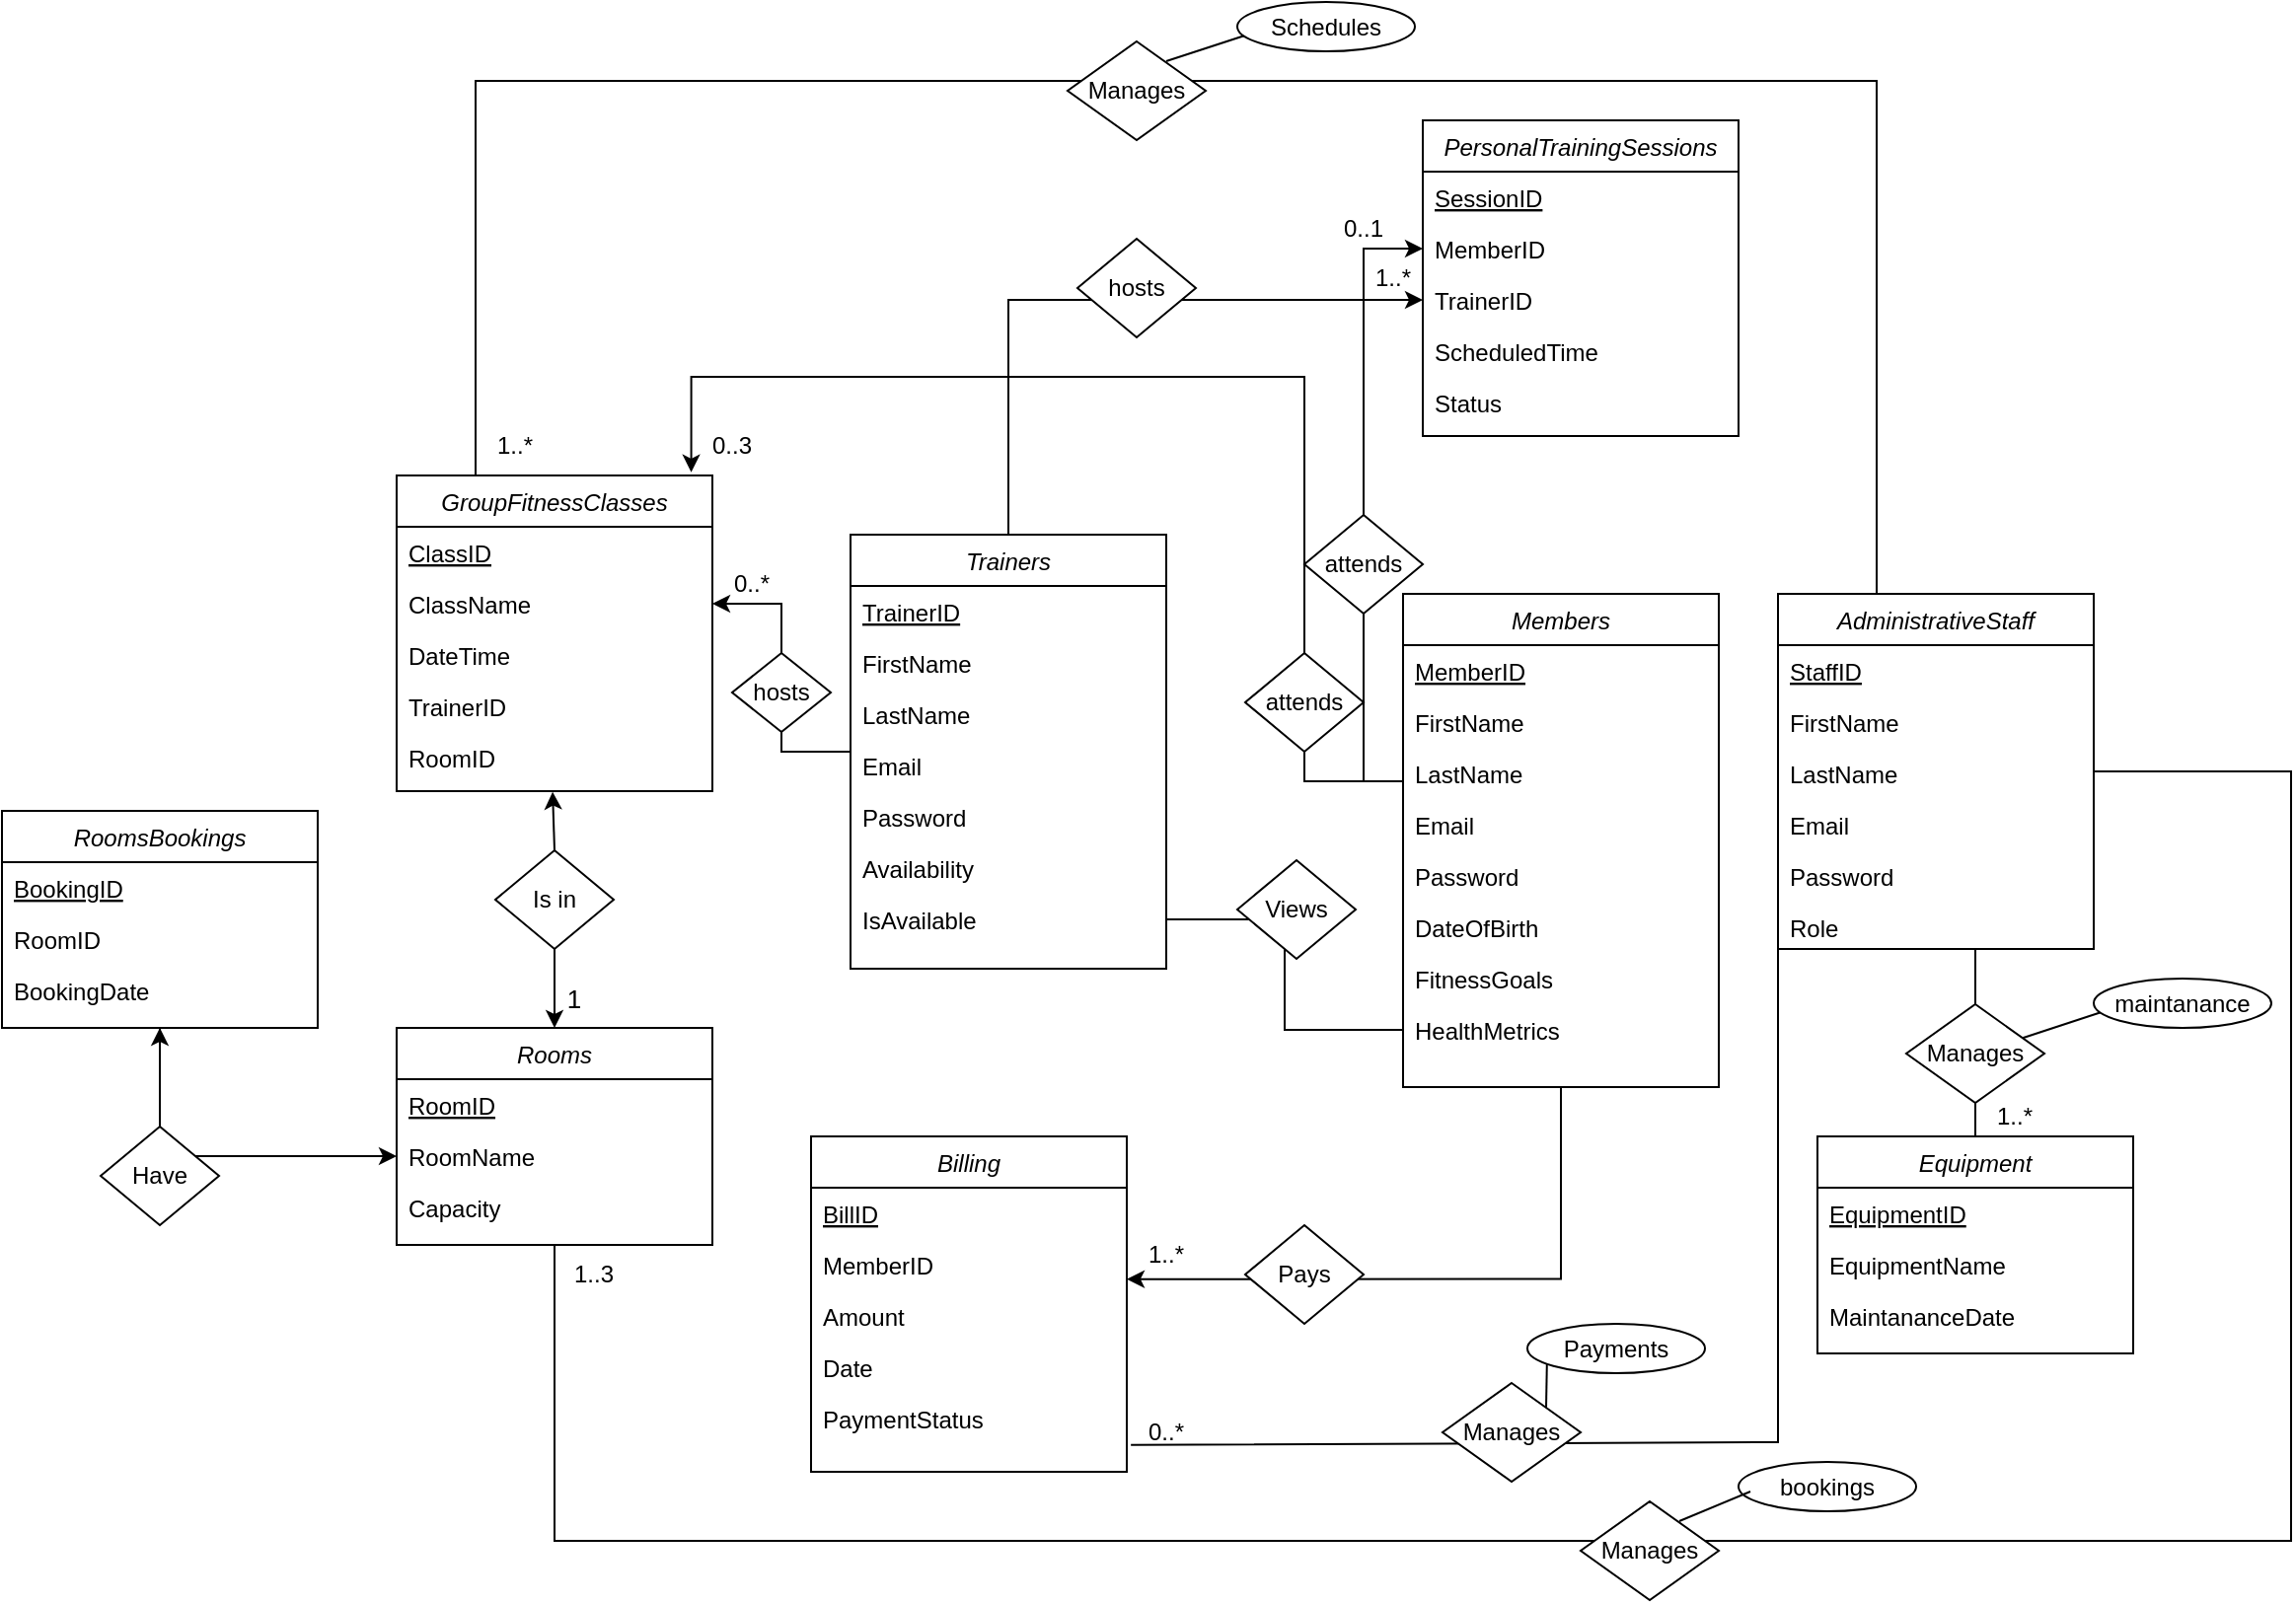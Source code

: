 <mxfile version="24.2.2" type="device">
  <diagram id="C5RBs43oDa-KdzZeNtuy" name="Page-1">
    <mxGraphModel dx="1494" dy="1016" grid="1" gridSize="10" guides="1" tooltips="1" connect="1" arrows="1" fold="1" page="1" pageScale="1" pageWidth="1654" pageHeight="1169" math="0" shadow="0">
      <root>
        <mxCell id="WIyWlLk6GJQsqaUBKTNV-0" />
        <mxCell id="WIyWlLk6GJQsqaUBKTNV-1" parent="WIyWlLk6GJQsqaUBKTNV-0" />
        <mxCell id="zkfFHV4jXpPFQw0GAbJ--0" value="Rooms" style="swimlane;fontStyle=2;align=center;verticalAlign=top;childLayout=stackLayout;horizontal=1;startSize=26;horizontalStack=0;resizeParent=1;resizeLast=0;collapsible=1;marginBottom=0;rounded=0;shadow=0;strokeWidth=1;" parent="WIyWlLk6GJQsqaUBKTNV-1" vertex="1">
          <mxGeometry x="340" y="620" width="160" height="110" as="geometry">
            <mxRectangle x="230" y="140" width="160" height="26" as="alternateBounds" />
          </mxGeometry>
        </mxCell>
        <mxCell id="zkfFHV4jXpPFQw0GAbJ--1" value="RoomID" style="text;align=left;verticalAlign=top;spacingLeft=4;spacingRight=4;overflow=hidden;rotatable=0;points=[[0,0.5],[1,0.5]];portConstraint=eastwest;fontStyle=4" parent="zkfFHV4jXpPFQw0GAbJ--0" vertex="1">
          <mxGeometry y="26" width="160" height="26" as="geometry" />
        </mxCell>
        <mxCell id="zkfFHV4jXpPFQw0GAbJ--2" value="RoomName" style="text;align=left;verticalAlign=top;spacingLeft=4;spacingRight=4;overflow=hidden;rotatable=0;points=[[0,0.5],[1,0.5]];portConstraint=eastwest;rounded=0;shadow=0;html=0;" parent="zkfFHV4jXpPFQw0GAbJ--0" vertex="1">
          <mxGeometry y="52" width="160" height="26" as="geometry" />
        </mxCell>
        <mxCell id="zkfFHV4jXpPFQw0GAbJ--3" value="Capacity" style="text;align=left;verticalAlign=top;spacingLeft=4;spacingRight=4;overflow=hidden;rotatable=0;points=[[0,0.5],[1,0.5]];portConstraint=eastwest;rounded=0;shadow=0;html=0;" parent="zkfFHV4jXpPFQw0GAbJ--0" vertex="1">
          <mxGeometry y="78" width="160" height="26" as="geometry" />
        </mxCell>
        <mxCell id="oK631P8TpG3E1e_rXetV-76" style="edgeStyle=orthogonalEdgeStyle;rounded=0;orthogonalLoop=1;jettySize=auto;html=1;entryX=0;entryY=0.5;entryDx=0;entryDy=0;" edge="1" parent="WIyWlLk6GJQsqaUBKTNV-1" source="oK631P8TpG3E1e_rXetV-6" target="oK631P8TpG3E1e_rXetV-24">
          <mxGeometry relative="1" as="geometry">
            <Array as="points">
              <mxPoint x="830" y="495" />
              <mxPoint x="830" y="225" />
            </Array>
          </mxGeometry>
        </mxCell>
        <mxCell id="oK631P8TpG3E1e_rXetV-81" style="edgeStyle=orthogonalEdgeStyle;rounded=0;orthogonalLoop=1;jettySize=auto;html=1;entryX=0.933;entryY=-0.01;entryDx=0;entryDy=0;entryPerimeter=0;" edge="1" parent="WIyWlLk6GJQsqaUBKTNV-1" source="oK631P8TpG3E1e_rXetV-6" target="oK631P8TpG3E1e_rXetV-30">
          <mxGeometry relative="1" as="geometry">
            <mxPoint x="710" y="245" as="targetPoint" />
            <Array as="points">
              <mxPoint x="800" y="495" />
              <mxPoint x="800" y="290" />
              <mxPoint x="489" y="290" />
            </Array>
          </mxGeometry>
        </mxCell>
        <mxCell id="oK631P8TpG3E1e_rXetV-6" value="Members" style="swimlane;fontStyle=2;align=center;verticalAlign=top;childLayout=stackLayout;horizontal=1;startSize=26;horizontalStack=0;resizeParent=1;resizeLast=0;collapsible=1;marginBottom=0;rounded=0;shadow=0;strokeWidth=1;" vertex="1" parent="WIyWlLk6GJQsqaUBKTNV-1">
          <mxGeometry x="850" y="400" width="160" height="250" as="geometry">
            <mxRectangle x="230" y="140" width="160" height="26" as="alternateBounds" />
          </mxGeometry>
        </mxCell>
        <mxCell id="oK631P8TpG3E1e_rXetV-7" value="MemberID" style="text;align=left;verticalAlign=top;spacingLeft=4;spacingRight=4;overflow=hidden;rotatable=0;points=[[0,0.5],[1,0.5]];portConstraint=eastwest;fontStyle=4" vertex="1" parent="oK631P8TpG3E1e_rXetV-6">
          <mxGeometry y="26" width="160" height="26" as="geometry" />
        </mxCell>
        <mxCell id="oK631P8TpG3E1e_rXetV-8" value="FirstName" style="text;align=left;verticalAlign=top;spacingLeft=4;spacingRight=4;overflow=hidden;rotatable=0;points=[[0,0.5],[1,0.5]];portConstraint=eastwest;rounded=0;shadow=0;html=0;" vertex="1" parent="oK631P8TpG3E1e_rXetV-6">
          <mxGeometry y="52" width="160" height="26" as="geometry" />
        </mxCell>
        <mxCell id="oK631P8TpG3E1e_rXetV-9" value="LastName" style="text;align=left;verticalAlign=top;spacingLeft=4;spacingRight=4;overflow=hidden;rotatable=0;points=[[0,0.5],[1,0.5]];portConstraint=eastwest;rounded=0;shadow=0;html=0;" vertex="1" parent="oK631P8TpG3E1e_rXetV-6">
          <mxGeometry y="78" width="160" height="26" as="geometry" />
        </mxCell>
        <mxCell id="oK631P8TpG3E1e_rXetV-38" value="Email" style="text;align=left;verticalAlign=top;spacingLeft=4;spacingRight=4;overflow=hidden;rotatable=0;points=[[0,0.5],[1,0.5]];portConstraint=eastwest;rounded=0;shadow=0;html=0;" vertex="1" parent="oK631P8TpG3E1e_rXetV-6">
          <mxGeometry y="104" width="160" height="26" as="geometry" />
        </mxCell>
        <mxCell id="oK631P8TpG3E1e_rXetV-39" value="Password" style="text;align=left;verticalAlign=top;spacingLeft=4;spacingRight=4;overflow=hidden;rotatable=0;points=[[0,0.5],[1,0.5]];portConstraint=eastwest;rounded=0;shadow=0;html=0;" vertex="1" parent="oK631P8TpG3E1e_rXetV-6">
          <mxGeometry y="130" width="160" height="26" as="geometry" />
        </mxCell>
        <mxCell id="oK631P8TpG3E1e_rXetV-40" value="DateOfBirth&#xa;" style="text;align=left;verticalAlign=top;spacingLeft=4;spacingRight=4;overflow=hidden;rotatable=0;points=[[0,0.5],[1,0.5]];portConstraint=eastwest;rounded=0;shadow=0;html=0;" vertex="1" parent="oK631P8TpG3E1e_rXetV-6">
          <mxGeometry y="156" width="160" height="26" as="geometry" />
        </mxCell>
        <mxCell id="oK631P8TpG3E1e_rXetV-41" value="FitnessGoals" style="text;align=left;verticalAlign=top;spacingLeft=4;spacingRight=4;overflow=hidden;rotatable=0;points=[[0,0.5],[1,0.5]];portConstraint=eastwest;rounded=0;shadow=0;html=0;" vertex="1" parent="oK631P8TpG3E1e_rXetV-6">
          <mxGeometry y="182" width="160" height="26" as="geometry" />
        </mxCell>
        <mxCell id="oK631P8TpG3E1e_rXetV-48" value="HealthMetrics" style="text;align=left;verticalAlign=top;spacingLeft=4;spacingRight=4;overflow=hidden;rotatable=0;points=[[0,0.5],[1,0.5]];portConstraint=eastwest;rounded=0;shadow=0;html=0;" vertex="1" parent="oK631P8TpG3E1e_rXetV-6">
          <mxGeometry y="208" width="160" height="26" as="geometry" />
        </mxCell>
        <mxCell id="oK631P8TpG3E1e_rXetV-90" style="edgeStyle=orthogonalEdgeStyle;rounded=0;orthogonalLoop=1;jettySize=auto;html=1;entryX=1;entryY=0.5;entryDx=0;entryDy=0;" edge="1" parent="WIyWlLk6GJQsqaUBKTNV-1" source="oK631P8TpG3E1e_rXetV-10" target="oK631P8TpG3E1e_rXetV-63">
          <mxGeometry relative="1" as="geometry" />
        </mxCell>
        <mxCell id="oK631P8TpG3E1e_rXetV-144" style="edgeStyle=orthogonalEdgeStyle;rounded=0;orthogonalLoop=1;jettySize=auto;html=1;entryX=0;entryY=0.5;entryDx=0;entryDy=0;" edge="1" parent="WIyWlLk6GJQsqaUBKTNV-1" source="oK631P8TpG3E1e_rXetV-10" target="oK631P8TpG3E1e_rXetV-25">
          <mxGeometry relative="1" as="geometry" />
        </mxCell>
        <mxCell id="oK631P8TpG3E1e_rXetV-10" value="Trainers" style="swimlane;fontStyle=2;align=center;verticalAlign=top;childLayout=stackLayout;horizontal=1;startSize=26;horizontalStack=0;resizeParent=1;resizeLast=0;collapsible=1;marginBottom=0;rounded=0;shadow=0;strokeWidth=1;" vertex="1" parent="WIyWlLk6GJQsqaUBKTNV-1">
          <mxGeometry x="570" y="370" width="160" height="220" as="geometry">
            <mxRectangle x="230" y="140" width="160" height="26" as="alternateBounds" />
          </mxGeometry>
        </mxCell>
        <mxCell id="oK631P8TpG3E1e_rXetV-11" value="TrainerID" style="text;align=left;verticalAlign=top;spacingLeft=4;spacingRight=4;overflow=hidden;rotatable=0;points=[[0,0.5],[1,0.5]];portConstraint=eastwest;fontStyle=4" vertex="1" parent="oK631P8TpG3E1e_rXetV-10">
          <mxGeometry y="26" width="160" height="26" as="geometry" />
        </mxCell>
        <mxCell id="oK631P8TpG3E1e_rXetV-12" value="FirstName" style="text;align=left;verticalAlign=top;spacingLeft=4;spacingRight=4;overflow=hidden;rotatable=0;points=[[0,0.5],[1,0.5]];portConstraint=eastwest;rounded=0;shadow=0;html=0;fontStyle=0" vertex="1" parent="oK631P8TpG3E1e_rXetV-10">
          <mxGeometry y="52" width="160" height="26" as="geometry" />
        </mxCell>
        <mxCell id="oK631P8TpG3E1e_rXetV-13" value="LastName" style="text;align=left;verticalAlign=top;spacingLeft=4;spacingRight=4;overflow=hidden;rotatable=0;points=[[0,0.5],[1,0.5]];portConstraint=eastwest;rounded=0;shadow=0;html=0;" vertex="1" parent="oK631P8TpG3E1e_rXetV-10">
          <mxGeometry y="78" width="160" height="26" as="geometry" />
        </mxCell>
        <mxCell id="oK631P8TpG3E1e_rXetV-49" value="Email" style="text;align=left;verticalAlign=top;spacingLeft=4;spacingRight=4;overflow=hidden;rotatable=0;points=[[0,0.5],[1,0.5]];portConstraint=eastwest;rounded=0;shadow=0;html=0;" vertex="1" parent="oK631P8TpG3E1e_rXetV-10">
          <mxGeometry y="104" width="160" height="26" as="geometry" />
        </mxCell>
        <mxCell id="oK631P8TpG3E1e_rXetV-50" value="Password" style="text;align=left;verticalAlign=top;spacingLeft=4;spacingRight=4;overflow=hidden;rotatable=0;points=[[0,0.5],[1,0.5]];portConstraint=eastwest;rounded=0;shadow=0;html=0;" vertex="1" parent="oK631P8TpG3E1e_rXetV-10">
          <mxGeometry y="130" width="160" height="26" as="geometry" />
        </mxCell>
        <mxCell id="oK631P8TpG3E1e_rXetV-51" value="Availability" style="text;align=left;verticalAlign=top;spacingLeft=4;spacingRight=4;overflow=hidden;rotatable=0;points=[[0,0.5],[1,0.5]];portConstraint=eastwest;rounded=0;shadow=0;html=0;" vertex="1" parent="oK631P8TpG3E1e_rXetV-10">
          <mxGeometry y="156" width="160" height="26" as="geometry" />
        </mxCell>
        <mxCell id="oK631P8TpG3E1e_rXetV-52" value="IsAvailable" style="text;align=left;verticalAlign=top;spacingLeft=4;spacingRight=4;overflow=hidden;rotatable=0;points=[[0,0.5],[1,0.5]];portConstraint=eastwest;rounded=0;shadow=0;html=0;" vertex="1" parent="oK631P8TpG3E1e_rXetV-10">
          <mxGeometry y="182" width="160" height="26" as="geometry" />
        </mxCell>
        <mxCell id="oK631P8TpG3E1e_rXetV-14" value="Equipment" style="swimlane;fontStyle=2;align=center;verticalAlign=top;childLayout=stackLayout;horizontal=1;startSize=26;horizontalStack=0;resizeParent=1;resizeLast=0;collapsible=1;marginBottom=0;rounded=0;shadow=0;strokeWidth=1;" vertex="1" parent="WIyWlLk6GJQsqaUBKTNV-1">
          <mxGeometry x="1060" y="675" width="160" height="110" as="geometry">
            <mxRectangle x="230" y="140" width="160" height="26" as="alternateBounds" />
          </mxGeometry>
        </mxCell>
        <mxCell id="oK631P8TpG3E1e_rXetV-15" value="EquipmentID" style="text;align=left;verticalAlign=top;spacingLeft=4;spacingRight=4;overflow=hidden;rotatable=0;points=[[0,0.5],[1,0.5]];portConstraint=eastwest;fontStyle=4" vertex="1" parent="oK631P8TpG3E1e_rXetV-14">
          <mxGeometry y="26" width="160" height="26" as="geometry" />
        </mxCell>
        <mxCell id="oK631P8TpG3E1e_rXetV-16" value="EquipmentName" style="text;align=left;verticalAlign=top;spacingLeft=4;spacingRight=4;overflow=hidden;rotatable=0;points=[[0,0.5],[1,0.5]];portConstraint=eastwest;rounded=0;shadow=0;html=0;" vertex="1" parent="oK631P8TpG3E1e_rXetV-14">
          <mxGeometry y="52" width="160" height="26" as="geometry" />
        </mxCell>
        <mxCell id="oK631P8TpG3E1e_rXetV-17" value="MaintananceDate" style="text;align=left;verticalAlign=top;spacingLeft=4;spacingRight=4;overflow=hidden;rotatable=0;points=[[0,0.5],[1,0.5]];portConstraint=eastwest;rounded=0;shadow=0;html=0;" vertex="1" parent="oK631P8TpG3E1e_rXetV-14">
          <mxGeometry y="78" width="160" height="26" as="geometry" />
        </mxCell>
        <mxCell id="oK631P8TpG3E1e_rXetV-118" style="edgeStyle=orthogonalEdgeStyle;rounded=0;orthogonalLoop=1;jettySize=auto;html=1;entryX=0.5;entryY=1;entryDx=0;entryDy=0;strokeColor=default;curved=0;strokeWidth=1;endArrow=none;endFill=0;" edge="1" parent="WIyWlLk6GJQsqaUBKTNV-1" source="oK631P8TpG3E1e_rXetV-18" target="zkfFHV4jXpPFQw0GAbJ--0">
          <mxGeometry relative="1" as="geometry">
            <Array as="points">
              <mxPoint x="1300" y="490" />
              <mxPoint x="1300" y="880" />
              <mxPoint x="420" y="880" />
            </Array>
          </mxGeometry>
        </mxCell>
        <mxCell id="oK631P8TpG3E1e_rXetV-121" style="edgeStyle=orthogonalEdgeStyle;rounded=0;orthogonalLoop=1;jettySize=auto;html=1;entryX=0.25;entryY=0;entryDx=0;entryDy=0;endArrow=none;endFill=0;" edge="1" parent="WIyWlLk6GJQsqaUBKTNV-1" source="oK631P8TpG3E1e_rXetV-18" target="oK631P8TpG3E1e_rXetV-30">
          <mxGeometry relative="1" as="geometry">
            <Array as="points">
              <mxPoint x="1090" y="140" />
              <mxPoint x="380" y="140" />
            </Array>
          </mxGeometry>
        </mxCell>
        <mxCell id="oK631P8TpG3E1e_rXetV-18" value="AdministrativeStaff" style="swimlane;fontStyle=2;align=center;verticalAlign=top;childLayout=stackLayout;horizontal=1;startSize=26;horizontalStack=0;resizeParent=1;resizeLast=0;collapsible=1;marginBottom=0;rounded=0;shadow=0;strokeWidth=1;" vertex="1" parent="WIyWlLk6GJQsqaUBKTNV-1">
          <mxGeometry x="1040" y="400" width="160" height="180" as="geometry">
            <mxRectangle x="230" y="140" width="160" height="26" as="alternateBounds" />
          </mxGeometry>
        </mxCell>
        <mxCell id="oK631P8TpG3E1e_rXetV-19" value="StaffID" style="text;align=left;verticalAlign=top;spacingLeft=4;spacingRight=4;overflow=hidden;rotatable=0;points=[[0,0.5],[1,0.5]];portConstraint=eastwest;fontStyle=4" vertex="1" parent="oK631P8TpG3E1e_rXetV-18">
          <mxGeometry y="26" width="160" height="26" as="geometry" />
        </mxCell>
        <mxCell id="oK631P8TpG3E1e_rXetV-53" value="FirstName" style="text;align=left;verticalAlign=top;spacingLeft=4;spacingRight=4;overflow=hidden;rotatable=0;points=[[0,0.5],[1,0.5]];portConstraint=eastwest;rounded=0;shadow=0;html=0;" vertex="1" parent="oK631P8TpG3E1e_rXetV-18">
          <mxGeometry y="52" width="160" height="26" as="geometry" />
        </mxCell>
        <mxCell id="oK631P8TpG3E1e_rXetV-54" value="LastName" style="text;align=left;verticalAlign=top;spacingLeft=4;spacingRight=4;overflow=hidden;rotatable=0;points=[[0,0.5],[1,0.5]];portConstraint=eastwest;rounded=0;shadow=0;html=0;" vertex="1" parent="oK631P8TpG3E1e_rXetV-18">
          <mxGeometry y="78" width="160" height="26" as="geometry" />
        </mxCell>
        <mxCell id="oK631P8TpG3E1e_rXetV-55" value="Email" style="text;align=left;verticalAlign=top;spacingLeft=4;spacingRight=4;overflow=hidden;rotatable=0;points=[[0,0.5],[1,0.5]];portConstraint=eastwest;rounded=0;shadow=0;html=0;" vertex="1" parent="oK631P8TpG3E1e_rXetV-18">
          <mxGeometry y="104" width="160" height="26" as="geometry" />
        </mxCell>
        <mxCell id="oK631P8TpG3E1e_rXetV-56" value="Password" style="text;align=left;verticalAlign=top;spacingLeft=4;spacingRight=4;overflow=hidden;rotatable=0;points=[[0,0.5],[1,0.5]];portConstraint=eastwest;rounded=0;shadow=0;html=0;" vertex="1" parent="oK631P8TpG3E1e_rXetV-18">
          <mxGeometry y="130" width="160" height="26" as="geometry" />
        </mxCell>
        <mxCell id="oK631P8TpG3E1e_rXetV-57" value="Role" style="text;align=left;verticalAlign=top;spacingLeft=4;spacingRight=4;overflow=hidden;rotatable=0;points=[[0,0.5],[1,0.5]];portConstraint=eastwest;rounded=0;shadow=0;html=0;" vertex="1" parent="oK631P8TpG3E1e_rXetV-18">
          <mxGeometry y="156" width="160" height="24" as="geometry" />
        </mxCell>
        <mxCell id="oK631P8TpG3E1e_rXetV-22" value="PersonalTrainingSessions" style="swimlane;fontStyle=2;align=center;verticalAlign=top;childLayout=stackLayout;horizontal=1;startSize=26;horizontalStack=0;resizeParent=1;resizeLast=0;collapsible=1;marginBottom=0;rounded=0;shadow=0;strokeWidth=1;" vertex="1" parent="WIyWlLk6GJQsqaUBKTNV-1">
          <mxGeometry x="860" y="160" width="160" height="160" as="geometry">
            <mxRectangle x="230" y="140" width="160" height="26" as="alternateBounds" />
          </mxGeometry>
        </mxCell>
        <mxCell id="oK631P8TpG3E1e_rXetV-23" value="SessionID" style="text;align=left;verticalAlign=top;spacingLeft=4;spacingRight=4;overflow=hidden;rotatable=0;points=[[0,0.5],[1,0.5]];portConstraint=eastwest;fontStyle=4" vertex="1" parent="oK631P8TpG3E1e_rXetV-22">
          <mxGeometry y="26" width="160" height="26" as="geometry" />
        </mxCell>
        <mxCell id="oK631P8TpG3E1e_rXetV-24" value="MemberID" style="text;align=left;verticalAlign=top;spacingLeft=4;spacingRight=4;overflow=hidden;rotatable=0;points=[[0,0.5],[1,0.5]];portConstraint=eastwest;rounded=0;shadow=0;html=0;" vertex="1" parent="oK631P8TpG3E1e_rXetV-22">
          <mxGeometry y="52" width="160" height="26" as="geometry" />
        </mxCell>
        <mxCell id="oK631P8TpG3E1e_rXetV-25" value="TrainerID" style="text;align=left;verticalAlign=top;spacingLeft=4;spacingRight=4;overflow=hidden;rotatable=0;points=[[0,0.5],[1,0.5]];portConstraint=eastwest;rounded=0;shadow=0;html=0;" vertex="1" parent="oK631P8TpG3E1e_rXetV-22">
          <mxGeometry y="78" width="160" height="26" as="geometry" />
        </mxCell>
        <mxCell id="oK631P8TpG3E1e_rXetV-58" value="ScheduledTime" style="text;align=left;verticalAlign=top;spacingLeft=4;spacingRight=4;overflow=hidden;rotatable=0;points=[[0,0.5],[1,0.5]];portConstraint=eastwest;rounded=0;shadow=0;html=0;" vertex="1" parent="oK631P8TpG3E1e_rXetV-22">
          <mxGeometry y="104" width="160" height="26" as="geometry" />
        </mxCell>
        <mxCell id="oK631P8TpG3E1e_rXetV-61" value="Status" style="text;align=left;verticalAlign=top;spacingLeft=4;spacingRight=4;overflow=hidden;rotatable=0;points=[[0,0.5],[1,0.5]];portConstraint=eastwest;rounded=0;shadow=0;html=0;" vertex="1" parent="oK631P8TpG3E1e_rXetV-22">
          <mxGeometry y="130" width="160" height="26" as="geometry" />
        </mxCell>
        <mxCell id="oK631P8TpG3E1e_rXetV-83" style="edgeStyle=orthogonalEdgeStyle;rounded=0;orthogonalLoop=1;jettySize=auto;html=1;" edge="1" parent="WIyWlLk6GJQsqaUBKTNV-1" source="oK631P8TpG3E1e_rXetV-91" target="zkfFHV4jXpPFQw0GAbJ--0">
          <mxGeometry relative="1" as="geometry" />
        </mxCell>
        <mxCell id="oK631P8TpG3E1e_rXetV-30" value="GroupFitnessClasses" style="swimlane;fontStyle=2;align=center;verticalAlign=top;childLayout=stackLayout;horizontal=1;startSize=26;horizontalStack=0;resizeParent=1;resizeLast=0;collapsible=1;marginBottom=0;rounded=0;shadow=0;strokeWidth=1;" vertex="1" parent="WIyWlLk6GJQsqaUBKTNV-1">
          <mxGeometry x="340" y="340" width="160" height="160" as="geometry">
            <mxRectangle x="230" y="140" width="160" height="26" as="alternateBounds" />
          </mxGeometry>
        </mxCell>
        <mxCell id="oK631P8TpG3E1e_rXetV-62" value="ClassID" style="text;align=left;verticalAlign=top;spacingLeft=4;spacingRight=4;overflow=hidden;rotatable=0;points=[[0,0.5],[1,0.5]];portConstraint=eastwest;fontStyle=4" vertex="1" parent="oK631P8TpG3E1e_rXetV-30">
          <mxGeometry y="26" width="160" height="26" as="geometry" />
        </mxCell>
        <mxCell id="oK631P8TpG3E1e_rXetV-63" value="ClassName" style="text;align=left;verticalAlign=top;spacingLeft=4;spacingRight=4;overflow=hidden;rotatable=0;points=[[0,0.5],[1,0.5]];portConstraint=eastwest;rounded=0;shadow=0;html=0;" vertex="1" parent="oK631P8TpG3E1e_rXetV-30">
          <mxGeometry y="52" width="160" height="26" as="geometry" />
        </mxCell>
        <mxCell id="oK631P8TpG3E1e_rXetV-64" value="DateTime" style="text;align=left;verticalAlign=top;spacingLeft=4;spacingRight=4;overflow=hidden;rotatable=0;points=[[0,0.5],[1,0.5]];portConstraint=eastwest;rounded=0;shadow=0;html=0;" vertex="1" parent="oK631P8TpG3E1e_rXetV-30">
          <mxGeometry y="78" width="160" height="26" as="geometry" />
        </mxCell>
        <mxCell id="oK631P8TpG3E1e_rXetV-66" value="TrainerID" style="text;align=left;verticalAlign=top;spacingLeft=4;spacingRight=4;overflow=hidden;rotatable=0;points=[[0,0.5],[1,0.5]];portConstraint=eastwest;rounded=0;shadow=0;html=0;" vertex="1" parent="oK631P8TpG3E1e_rXetV-30">
          <mxGeometry y="104" width="160" height="26" as="geometry" />
        </mxCell>
        <mxCell id="oK631P8TpG3E1e_rXetV-65" value="RoomID" style="text;align=left;verticalAlign=top;spacingLeft=4;spacingRight=4;overflow=hidden;rotatable=0;points=[[0,0.5],[1,0.5]];portConstraint=eastwest;rounded=0;shadow=0;html=0;" vertex="1" parent="oK631P8TpG3E1e_rXetV-30">
          <mxGeometry y="130" width="160" height="26" as="geometry" />
        </mxCell>
        <mxCell id="oK631P8TpG3E1e_rXetV-67" value="Billing" style="swimlane;fontStyle=2;align=center;verticalAlign=top;childLayout=stackLayout;horizontal=1;startSize=26;horizontalStack=0;resizeParent=1;resizeLast=0;collapsible=1;marginBottom=0;rounded=0;shadow=0;strokeWidth=1;" vertex="1" parent="WIyWlLk6GJQsqaUBKTNV-1">
          <mxGeometry x="550" y="675" width="160" height="170" as="geometry">
            <mxRectangle x="230" y="140" width="160" height="26" as="alternateBounds" />
          </mxGeometry>
        </mxCell>
        <mxCell id="oK631P8TpG3E1e_rXetV-68" value="BillID" style="text;align=left;verticalAlign=top;spacingLeft=4;spacingRight=4;overflow=hidden;rotatable=0;points=[[0,0.5],[1,0.5]];portConstraint=eastwest;fontStyle=4" vertex="1" parent="oK631P8TpG3E1e_rXetV-67">
          <mxGeometry y="26" width="160" height="26" as="geometry" />
        </mxCell>
        <mxCell id="oK631P8TpG3E1e_rXetV-69" value="MemberID" style="text;align=left;verticalAlign=top;spacingLeft=4;spacingRight=4;overflow=hidden;rotatable=0;points=[[0,0.5],[1,0.5]];portConstraint=eastwest;rounded=0;shadow=0;html=0;" vertex="1" parent="oK631P8TpG3E1e_rXetV-67">
          <mxGeometry y="52" width="160" height="26" as="geometry" />
        </mxCell>
        <mxCell id="oK631P8TpG3E1e_rXetV-70" value="Amount" style="text;align=left;verticalAlign=top;spacingLeft=4;spacingRight=4;overflow=hidden;rotatable=0;points=[[0,0.5],[1,0.5]];portConstraint=eastwest;rounded=0;shadow=0;html=0;" vertex="1" parent="oK631P8TpG3E1e_rXetV-67">
          <mxGeometry y="78" width="160" height="26" as="geometry" />
        </mxCell>
        <mxCell id="oK631P8TpG3E1e_rXetV-71" value="Date" style="text;align=left;verticalAlign=top;spacingLeft=4;spacingRight=4;overflow=hidden;rotatable=0;points=[[0,0.5],[1,0.5]];portConstraint=eastwest;rounded=0;shadow=0;html=0;" vertex="1" parent="oK631P8TpG3E1e_rXetV-67">
          <mxGeometry y="104" width="160" height="26" as="geometry" />
        </mxCell>
        <mxCell id="oK631P8TpG3E1e_rXetV-72" value="PaymentStatus" style="text;align=left;verticalAlign=top;spacingLeft=4;spacingRight=4;overflow=hidden;rotatable=0;points=[[0,0.5],[1,0.5]];portConstraint=eastwest;rounded=0;shadow=0;html=0;" vertex="1" parent="oK631P8TpG3E1e_rXetV-67">
          <mxGeometry y="130" width="160" height="26" as="geometry" />
        </mxCell>
        <mxCell id="oK631P8TpG3E1e_rXetV-77" value="0..1" style="text;html=1;align=center;verticalAlign=middle;whiteSpace=wrap;rounded=0;" vertex="1" parent="WIyWlLk6GJQsqaUBKTNV-1">
          <mxGeometry x="800" y="200" width="60" height="30" as="geometry" />
        </mxCell>
        <mxCell id="oK631P8TpG3E1e_rXetV-79" value="1..*" style="text;html=1;align=center;verticalAlign=middle;whiteSpace=wrap;rounded=0;" vertex="1" parent="WIyWlLk6GJQsqaUBKTNV-1">
          <mxGeometry x="700" y="720" width="60" height="30" as="geometry" />
        </mxCell>
        <mxCell id="oK631P8TpG3E1e_rXetV-82" value="0..3" style="text;html=1;align=center;verticalAlign=middle;whiteSpace=wrap;rounded=0;" vertex="1" parent="WIyWlLk6GJQsqaUBKTNV-1">
          <mxGeometry x="480" y="310" width="60" height="30" as="geometry" />
        </mxCell>
        <mxCell id="oK631P8TpG3E1e_rXetV-84" value="1" style="text;html=1;align=center;verticalAlign=middle;whiteSpace=wrap;rounded=0;fontSize=13;" vertex="1" parent="WIyWlLk6GJQsqaUBKTNV-1">
          <mxGeometry x="400" y="590" width="60" height="30" as="geometry" />
        </mxCell>
        <mxCell id="oK631P8TpG3E1e_rXetV-88" value="1..*" style="text;html=1;align=center;verticalAlign=middle;whiteSpace=wrap;rounded=0;" vertex="1" parent="WIyWlLk6GJQsqaUBKTNV-1">
          <mxGeometry x="830" y="235" width="30" height="10" as="geometry" />
        </mxCell>
        <mxCell id="oK631P8TpG3E1e_rXetV-91" value="Is in" style="rhombus;whiteSpace=wrap;html=1;" vertex="1" parent="WIyWlLk6GJQsqaUBKTNV-1">
          <mxGeometry x="390" y="530" width="60" height="50" as="geometry" />
        </mxCell>
        <mxCell id="oK631P8TpG3E1e_rXetV-93" value="hosts" style="rhombus;whiteSpace=wrap;html=1;" vertex="1" parent="WIyWlLk6GJQsqaUBKTNV-1">
          <mxGeometry x="510" y="430" width="50" height="40" as="geometry" />
        </mxCell>
        <mxCell id="oK631P8TpG3E1e_rXetV-94" value="0..*" style="text;html=1;align=center;verticalAlign=middle;whiteSpace=wrap;rounded=0;" vertex="1" parent="WIyWlLk6GJQsqaUBKTNV-1">
          <mxGeometry x="490" y="380" width="60" height="30" as="geometry" />
        </mxCell>
        <mxCell id="oK631P8TpG3E1e_rXetV-95" value="hosts" style="rhombus;whiteSpace=wrap;html=1;" vertex="1" parent="WIyWlLk6GJQsqaUBKTNV-1">
          <mxGeometry x="685" y="220" width="60" height="50" as="geometry" />
        </mxCell>
        <mxCell id="oK631P8TpG3E1e_rXetV-98" value="attends" style="rhombus;whiteSpace=wrap;html=1;" vertex="1" parent="WIyWlLk6GJQsqaUBKTNV-1">
          <mxGeometry x="800" y="360" width="60" height="50" as="geometry" />
        </mxCell>
        <mxCell id="oK631P8TpG3E1e_rXetV-99" value="attends" style="rhombus;whiteSpace=wrap;html=1;" vertex="1" parent="WIyWlLk6GJQsqaUBKTNV-1">
          <mxGeometry x="770" y="430" width="60" height="50" as="geometry" />
        </mxCell>
        <mxCell id="oK631P8TpG3E1e_rXetV-100" value="" style="endArrow=none;html=1;rounded=0;entryX=0.625;entryY=1.014;entryDx=0;entryDy=0;exitX=0.5;exitY=0;exitDx=0;exitDy=0;entryPerimeter=0;" edge="1" parent="WIyWlLk6GJQsqaUBKTNV-1" source="oK631P8TpG3E1e_rXetV-101" target="oK631P8TpG3E1e_rXetV-57">
          <mxGeometry width="50" height="50" relative="1" as="geometry">
            <mxPoint x="1090" y="660" as="sourcePoint" />
            <mxPoint x="1140" y="610" as="targetPoint" />
          </mxGeometry>
        </mxCell>
        <mxCell id="oK631P8TpG3E1e_rXetV-102" value="" style="endArrow=none;html=1;rounded=0;entryX=0.5;entryY=1;entryDx=0;entryDy=0;exitX=0.5;exitY=0;exitDx=0;exitDy=0;" edge="1" parent="WIyWlLk6GJQsqaUBKTNV-1" source="oK631P8TpG3E1e_rXetV-14" target="oK631P8TpG3E1e_rXetV-101">
          <mxGeometry width="50" height="50" relative="1" as="geometry">
            <mxPoint x="1140" y="675" as="sourcePoint" />
            <mxPoint x="1140" y="582" as="targetPoint" />
          </mxGeometry>
        </mxCell>
        <mxCell id="oK631P8TpG3E1e_rXetV-103" style="edgeStyle=orthogonalEdgeStyle;rounded=0;orthogonalLoop=1;jettySize=auto;html=1;entryX=1;entryY=0.782;entryDx=0;entryDy=0;entryPerimeter=0;" edge="1" parent="WIyWlLk6GJQsqaUBKTNV-1" source="oK631P8TpG3E1e_rXetV-6" target="oK631P8TpG3E1e_rXetV-69">
          <mxGeometry relative="1" as="geometry" />
        </mxCell>
        <mxCell id="oK631P8TpG3E1e_rXetV-101" value="Manages" style="rhombus;whiteSpace=wrap;html=1;" vertex="1" parent="WIyWlLk6GJQsqaUBKTNV-1">
          <mxGeometry x="1105" y="608" width="70" height="50" as="geometry" />
        </mxCell>
        <mxCell id="oK631P8TpG3E1e_rXetV-105" value="Pays" style="rhombus;whiteSpace=wrap;html=1;" vertex="1" parent="WIyWlLk6GJQsqaUBKTNV-1">
          <mxGeometry x="770" y="720" width="60" height="50" as="geometry" />
        </mxCell>
        <mxCell id="oK631P8TpG3E1e_rXetV-111" value="0..*" style="text;html=1;align=center;verticalAlign=middle;whiteSpace=wrap;rounded=0;" vertex="1" parent="WIyWlLk6GJQsqaUBKTNV-1">
          <mxGeometry x="700" y="810" width="60" height="30" as="geometry" />
        </mxCell>
        <mxCell id="oK631P8TpG3E1e_rXetV-112" value="" style="endArrow=none;html=1;rounded=0;entryX=0;entryY=0.5;entryDx=0;entryDy=0;exitX=1.013;exitY=1.013;exitDx=0;exitDy=0;exitPerimeter=0;" edge="1" parent="WIyWlLk6GJQsqaUBKTNV-1" source="oK631P8TpG3E1e_rXetV-72" target="oK631P8TpG3E1e_rXetV-57">
          <mxGeometry width="50" height="50" relative="1" as="geometry">
            <mxPoint x="920" y="540" as="sourcePoint" />
            <mxPoint x="970" y="490" as="targetPoint" />
            <Array as="points">
              <mxPoint x="1040" y="830" />
            </Array>
          </mxGeometry>
        </mxCell>
        <mxCell id="oK631P8TpG3E1e_rXetV-113" value="Manages" style="rhombus;whiteSpace=wrap;html=1;" vertex="1" parent="WIyWlLk6GJQsqaUBKTNV-1">
          <mxGeometry x="870" y="800" width="70" height="50" as="geometry" />
        </mxCell>
        <mxCell id="oK631P8TpG3E1e_rXetV-114" value="1..*" style="text;html=1;align=center;verticalAlign=middle;whiteSpace=wrap;rounded=0;" vertex="1" parent="WIyWlLk6GJQsqaUBKTNV-1">
          <mxGeometry x="1130" y="650" width="60" height="30" as="geometry" />
        </mxCell>
        <mxCell id="oK631P8TpG3E1e_rXetV-115" value="" style="endArrow=classic;html=1;rounded=0;exitX=0.5;exitY=0;exitDx=0;exitDy=0;entryX=0.494;entryY=1.167;entryDx=0;entryDy=0;entryPerimeter=0;" edge="1" parent="WIyWlLk6GJQsqaUBKTNV-1" source="oK631P8TpG3E1e_rXetV-91" target="oK631P8TpG3E1e_rXetV-65">
          <mxGeometry width="50" height="50" relative="1" as="geometry">
            <mxPoint x="470" y="564" as="sourcePoint" />
            <mxPoint x="520" y="514" as="targetPoint" />
          </mxGeometry>
        </mxCell>
        <mxCell id="oK631P8TpG3E1e_rXetV-119" value="Manages" style="rhombus;whiteSpace=wrap;html=1;" vertex="1" parent="WIyWlLk6GJQsqaUBKTNV-1">
          <mxGeometry x="940" y="860" width="70" height="50" as="geometry" />
        </mxCell>
        <mxCell id="oK631P8TpG3E1e_rXetV-123" value="Manages" style="rhombus;whiteSpace=wrap;html=1;" vertex="1" parent="WIyWlLk6GJQsqaUBKTNV-1">
          <mxGeometry x="680" y="120" width="70" height="50" as="geometry" />
        </mxCell>
        <mxCell id="oK631P8TpG3E1e_rXetV-124" value="1..*" style="text;html=1;align=center;verticalAlign=middle;whiteSpace=wrap;rounded=0;" vertex="1" parent="WIyWlLk6GJQsqaUBKTNV-1">
          <mxGeometry x="370" y="310" width="60" height="30" as="geometry" />
        </mxCell>
        <mxCell id="oK631P8TpG3E1e_rXetV-125" value="1..3" style="text;html=1;align=center;verticalAlign=middle;whiteSpace=wrap;rounded=0;" vertex="1" parent="WIyWlLk6GJQsqaUBKTNV-1">
          <mxGeometry x="410" y="730" width="60" height="30" as="geometry" />
        </mxCell>
        <mxCell id="oK631P8TpG3E1e_rXetV-129" value="" style="endArrow=none;html=1;rounded=0;" edge="1" parent="WIyWlLk6GJQsqaUBKTNV-1" source="oK631P8TpG3E1e_rXetV-101">
          <mxGeometry width="50" height="50" relative="1" as="geometry">
            <mxPoint x="1175" y="635" as="sourcePoint" />
            <mxPoint x="1210" y="610" as="targetPoint" />
          </mxGeometry>
        </mxCell>
        <mxCell id="oK631P8TpG3E1e_rXetV-130" value="maintanance" style="ellipse;whiteSpace=wrap;html=1;" vertex="1" parent="WIyWlLk6GJQsqaUBKTNV-1">
          <mxGeometry x="1200" y="595" width="90" height="25" as="geometry" />
        </mxCell>
        <mxCell id="oK631P8TpG3E1e_rXetV-131" value="" style="endArrow=none;html=1;rounded=0;" edge="1" parent="WIyWlLk6GJQsqaUBKTNV-1">
          <mxGeometry width="50" height="50" relative="1" as="geometry">
            <mxPoint x="730" y="130" as="sourcePoint" />
            <mxPoint x="776" y="115" as="targetPoint" />
          </mxGeometry>
        </mxCell>
        <mxCell id="oK631P8TpG3E1e_rXetV-132" value="Schedules" style="ellipse;whiteSpace=wrap;html=1;" vertex="1" parent="WIyWlLk6GJQsqaUBKTNV-1">
          <mxGeometry x="766" y="100" width="90" height="25" as="geometry" />
        </mxCell>
        <mxCell id="oK631P8TpG3E1e_rXetV-133" value="" style="endArrow=none;html=1;rounded=0;exitX=1;exitY=0;exitDx=0;exitDy=0;" edge="1" parent="WIyWlLk6GJQsqaUBKTNV-1" source="oK631P8TpG3E1e_rXetV-113">
          <mxGeometry width="50" height="50" relative="1" as="geometry">
            <mxPoint x="877" y="800" as="sourcePoint" />
            <mxPoint x="923" y="785" as="targetPoint" />
          </mxGeometry>
        </mxCell>
        <mxCell id="oK631P8TpG3E1e_rXetV-134" value="Payments" style="ellipse;whiteSpace=wrap;html=1;" vertex="1" parent="WIyWlLk6GJQsqaUBKTNV-1">
          <mxGeometry x="913" y="770" width="90" height="25" as="geometry" />
        </mxCell>
        <mxCell id="oK631P8TpG3E1e_rXetV-140" style="edgeStyle=orthogonalEdgeStyle;rounded=0;orthogonalLoop=1;jettySize=auto;html=1;entryX=0;entryY=0.5;entryDx=0;entryDy=0;endArrow=none;endFill=0;" edge="1" parent="WIyWlLk6GJQsqaUBKTNV-1" source="oK631P8TpG3E1e_rXetV-52" target="oK631P8TpG3E1e_rXetV-48">
          <mxGeometry relative="1" as="geometry" />
        </mxCell>
        <mxCell id="oK631P8TpG3E1e_rXetV-141" value="Views" style="rhombus;whiteSpace=wrap;html=1;" vertex="1" parent="WIyWlLk6GJQsqaUBKTNV-1">
          <mxGeometry x="766" y="535" width="60" height="50" as="geometry" />
        </mxCell>
        <mxCell id="oK631P8TpG3E1e_rXetV-150" style="edgeStyle=orthogonalEdgeStyle;rounded=0;orthogonalLoop=1;jettySize=auto;html=1;entryX=0;entryY=0.5;entryDx=0;entryDy=0;" edge="1" parent="WIyWlLk6GJQsqaUBKTNV-1" source="oK631P8TpG3E1e_rXetV-146" target="zkfFHV4jXpPFQw0GAbJ--2">
          <mxGeometry relative="1" as="geometry" />
        </mxCell>
        <mxCell id="oK631P8TpG3E1e_rXetV-146" value="RoomsBookings" style="swimlane;fontStyle=2;align=center;verticalAlign=top;childLayout=stackLayout;horizontal=1;startSize=26;horizontalStack=0;resizeParent=1;resizeLast=0;collapsible=1;marginBottom=0;rounded=0;shadow=0;strokeWidth=1;" vertex="1" parent="WIyWlLk6GJQsqaUBKTNV-1">
          <mxGeometry x="140" y="510" width="160" height="110" as="geometry">
            <mxRectangle x="230" y="140" width="160" height="26" as="alternateBounds" />
          </mxGeometry>
        </mxCell>
        <mxCell id="oK631P8TpG3E1e_rXetV-147" value="BookingID" style="text;align=left;verticalAlign=top;spacingLeft=4;spacingRight=4;overflow=hidden;rotatable=0;points=[[0,0.5],[1,0.5]];portConstraint=eastwest;fontStyle=4" vertex="1" parent="oK631P8TpG3E1e_rXetV-146">
          <mxGeometry y="26" width="160" height="26" as="geometry" />
        </mxCell>
        <mxCell id="oK631P8TpG3E1e_rXetV-148" value="RoomID" style="text;align=left;verticalAlign=top;spacingLeft=4;spacingRight=4;overflow=hidden;rotatable=0;points=[[0,0.5],[1,0.5]];portConstraint=eastwest;rounded=0;shadow=0;html=0;" vertex="1" parent="oK631P8TpG3E1e_rXetV-146">
          <mxGeometry y="52" width="160" height="26" as="geometry" />
        </mxCell>
        <mxCell id="oK631P8TpG3E1e_rXetV-149" value="BookingDate" style="text;align=left;verticalAlign=top;spacingLeft=4;spacingRight=4;overflow=hidden;rotatable=0;points=[[0,0.5],[1,0.5]];portConstraint=eastwest;rounded=0;shadow=0;html=0;" vertex="1" parent="oK631P8TpG3E1e_rXetV-146">
          <mxGeometry y="78" width="160" height="26" as="geometry" />
        </mxCell>
        <mxCell id="oK631P8TpG3E1e_rXetV-151" value="Have" style="rhombus;whiteSpace=wrap;html=1;" vertex="1" parent="WIyWlLk6GJQsqaUBKTNV-1">
          <mxGeometry x="190" y="670" width="60" height="50" as="geometry" />
        </mxCell>
        <mxCell id="oK631P8TpG3E1e_rXetV-153" value="" style="endArrow=classic;html=1;rounded=0;exitX=0.5;exitY=0;exitDx=0;exitDy=0;entryX=0.5;entryY=1;entryDx=0;entryDy=0;" edge="1" parent="WIyWlLk6GJQsqaUBKTNV-1" source="oK631P8TpG3E1e_rXetV-151" target="oK631P8TpG3E1e_rXetV-146">
          <mxGeometry width="50" height="50" relative="1" as="geometry">
            <mxPoint x="110" y="700" as="sourcePoint" />
            <mxPoint x="160" y="650" as="targetPoint" />
          </mxGeometry>
        </mxCell>
        <mxCell id="oK631P8TpG3E1e_rXetV-154" value="bookings" style="ellipse;whiteSpace=wrap;html=1;" vertex="1" parent="WIyWlLk6GJQsqaUBKTNV-1">
          <mxGeometry x="1020" y="840" width="90" height="25" as="geometry" />
        </mxCell>
        <mxCell id="oK631P8TpG3E1e_rXetV-155" value="" style="endArrow=none;html=1;rounded=0;" edge="1" parent="WIyWlLk6GJQsqaUBKTNV-1">
          <mxGeometry width="50" height="50" relative="1" as="geometry">
            <mxPoint x="990" y="870" as="sourcePoint" />
            <mxPoint x="1026" y="855" as="targetPoint" />
          </mxGeometry>
        </mxCell>
      </root>
    </mxGraphModel>
  </diagram>
</mxfile>
